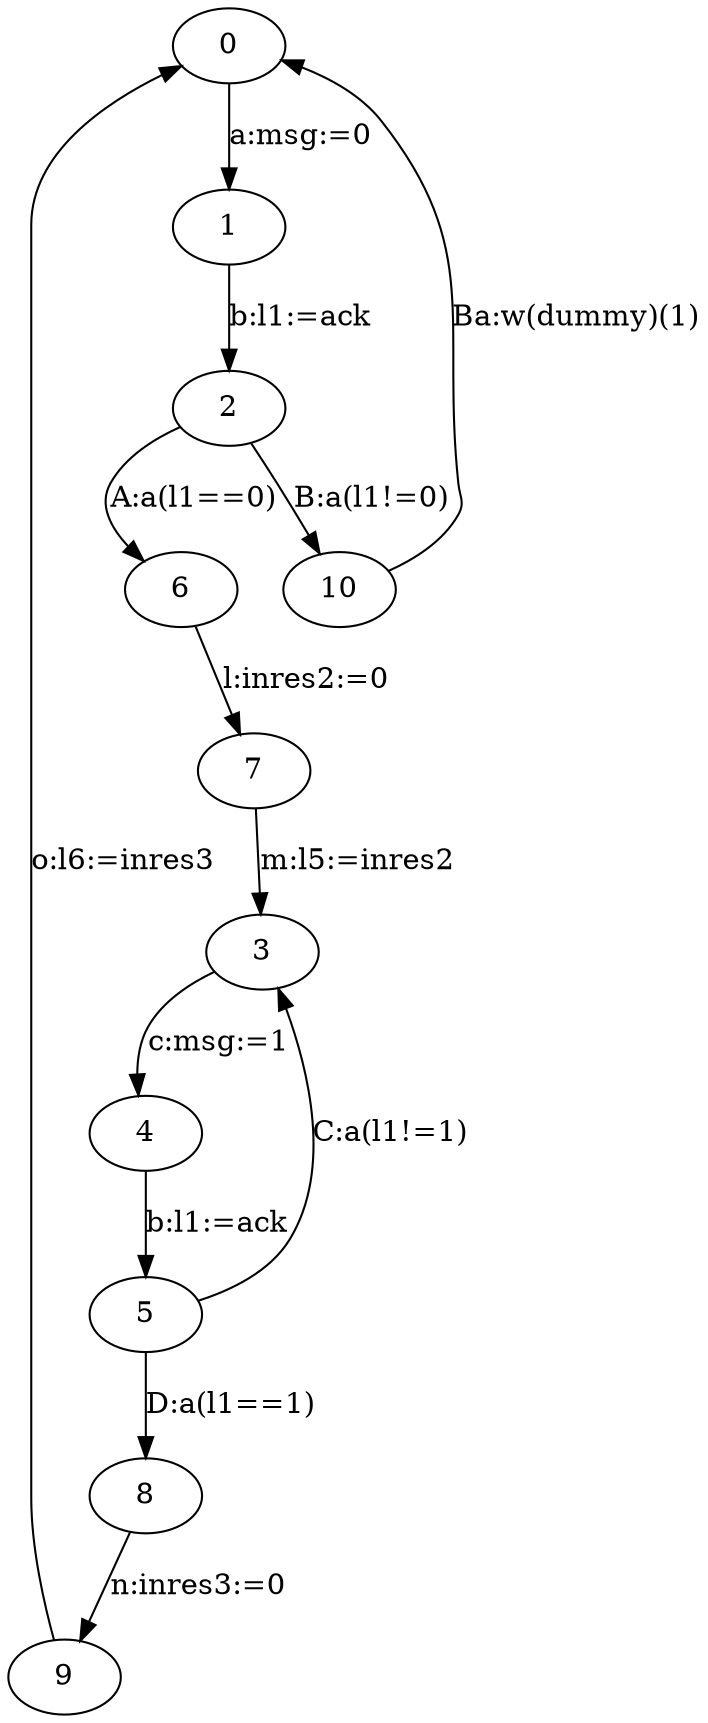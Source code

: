 digraph "unnamed" {
"0" [
fixedsize="false",
label="0",
regular="false",
];
"1" [
fixedsize="false",
label="1",
regular="false",
];
"2" [
fixedsize="false",
label="2",
regular="false",
];
"3" [
fixedsize="false",
label="3",
regular="false",
];
"4" [
fixedsize="false",
label="4",
regular="false",
];
"5" [
fixedsize="false",
label="5",
regular="false",
];
"0" -> "1" [
constraint="true",
decorate="false",
label="a:msg:=0",
labelfloat="false",
];
"1" -> "2" [
constraint="true",
decorate="false",
label="b:l1:=ack",
labelfloat="false",
];
"3" -> "4" [
constraint="true",
decorate="false",
label="c:msg:=1",
labelfloat="false",
];
"4" -> "5" [
constraint="true",
decorate="false",
label="b:l1:=ack",
labelfloat="false",
];
"5" -> "3" [
constraint="true",
decorate="false",
label="C:a(l1!=1)",
labelfloat="false",
];
"6" [
fixedsize="false",
label="6",
regular="false",
];
"7" [
fixedsize="false",
label="7",
regular="false",
];
"8" [
fixedsize="false",
label="8",
regular="false",
];
"9" [
fixedsize="false",
label="9",
regular="false",
];
"2" -> "6" [
constraint="true",
decorate="false",
label="A:a(l1==0)",
labelfloat="false",
];
"6" -> "7" [
constraint="true",
decorate="false",
label="l:inres2:=0",
labelfloat="false",
];
"7" -> "3" [
constraint="true",
decorate="false",
label="m:l5:=inres2",
labelfloat="false",
];
"5" -> "8" [
constraint="true",
decorate="false",
label="D:a(l1==1)",
labelfloat="false",
];
"8" -> "9" [
constraint="true",
decorate="false",
label="n:inres3:=0",
labelfloat="false",
];
"9" -> "0" [
constraint="true",
decorate="false",
label="o:l6:=inres3",
labelfloat="false",
];
"10" [
fixedsize="false",
label="10",
regular="false",
];
"2" -> "10" [
constraint="true",
decorate="false",
label="B:a(l1!=0)",
labelfloat="false",
];
"10" -> "0" [
constraint="true",
decorate="false",
label="Ba:w(dummy)(1)",
labelfloat="false",
];
}

